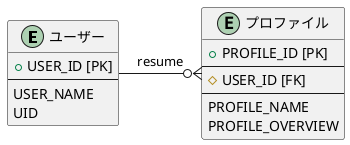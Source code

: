 @startuml example04

' エンティティ名の日本語化
entity "ユーザー" as users {
' プライマリキー
+ USER_ID [PK]
--
USER_NAME
UID
}

' エンティティ名の日本語化
entity "プロファイル" as profiles {
' プライマリキー
' 丸記号
+ PROFILE_ID [PK]
--
' 外部キー
' ダイヤ記号
# USER_ID [FK]
--
PROFILE_NAME
PROFILE_OVERVIEW
}

users --right--o{ profiles : resume

@enduml
